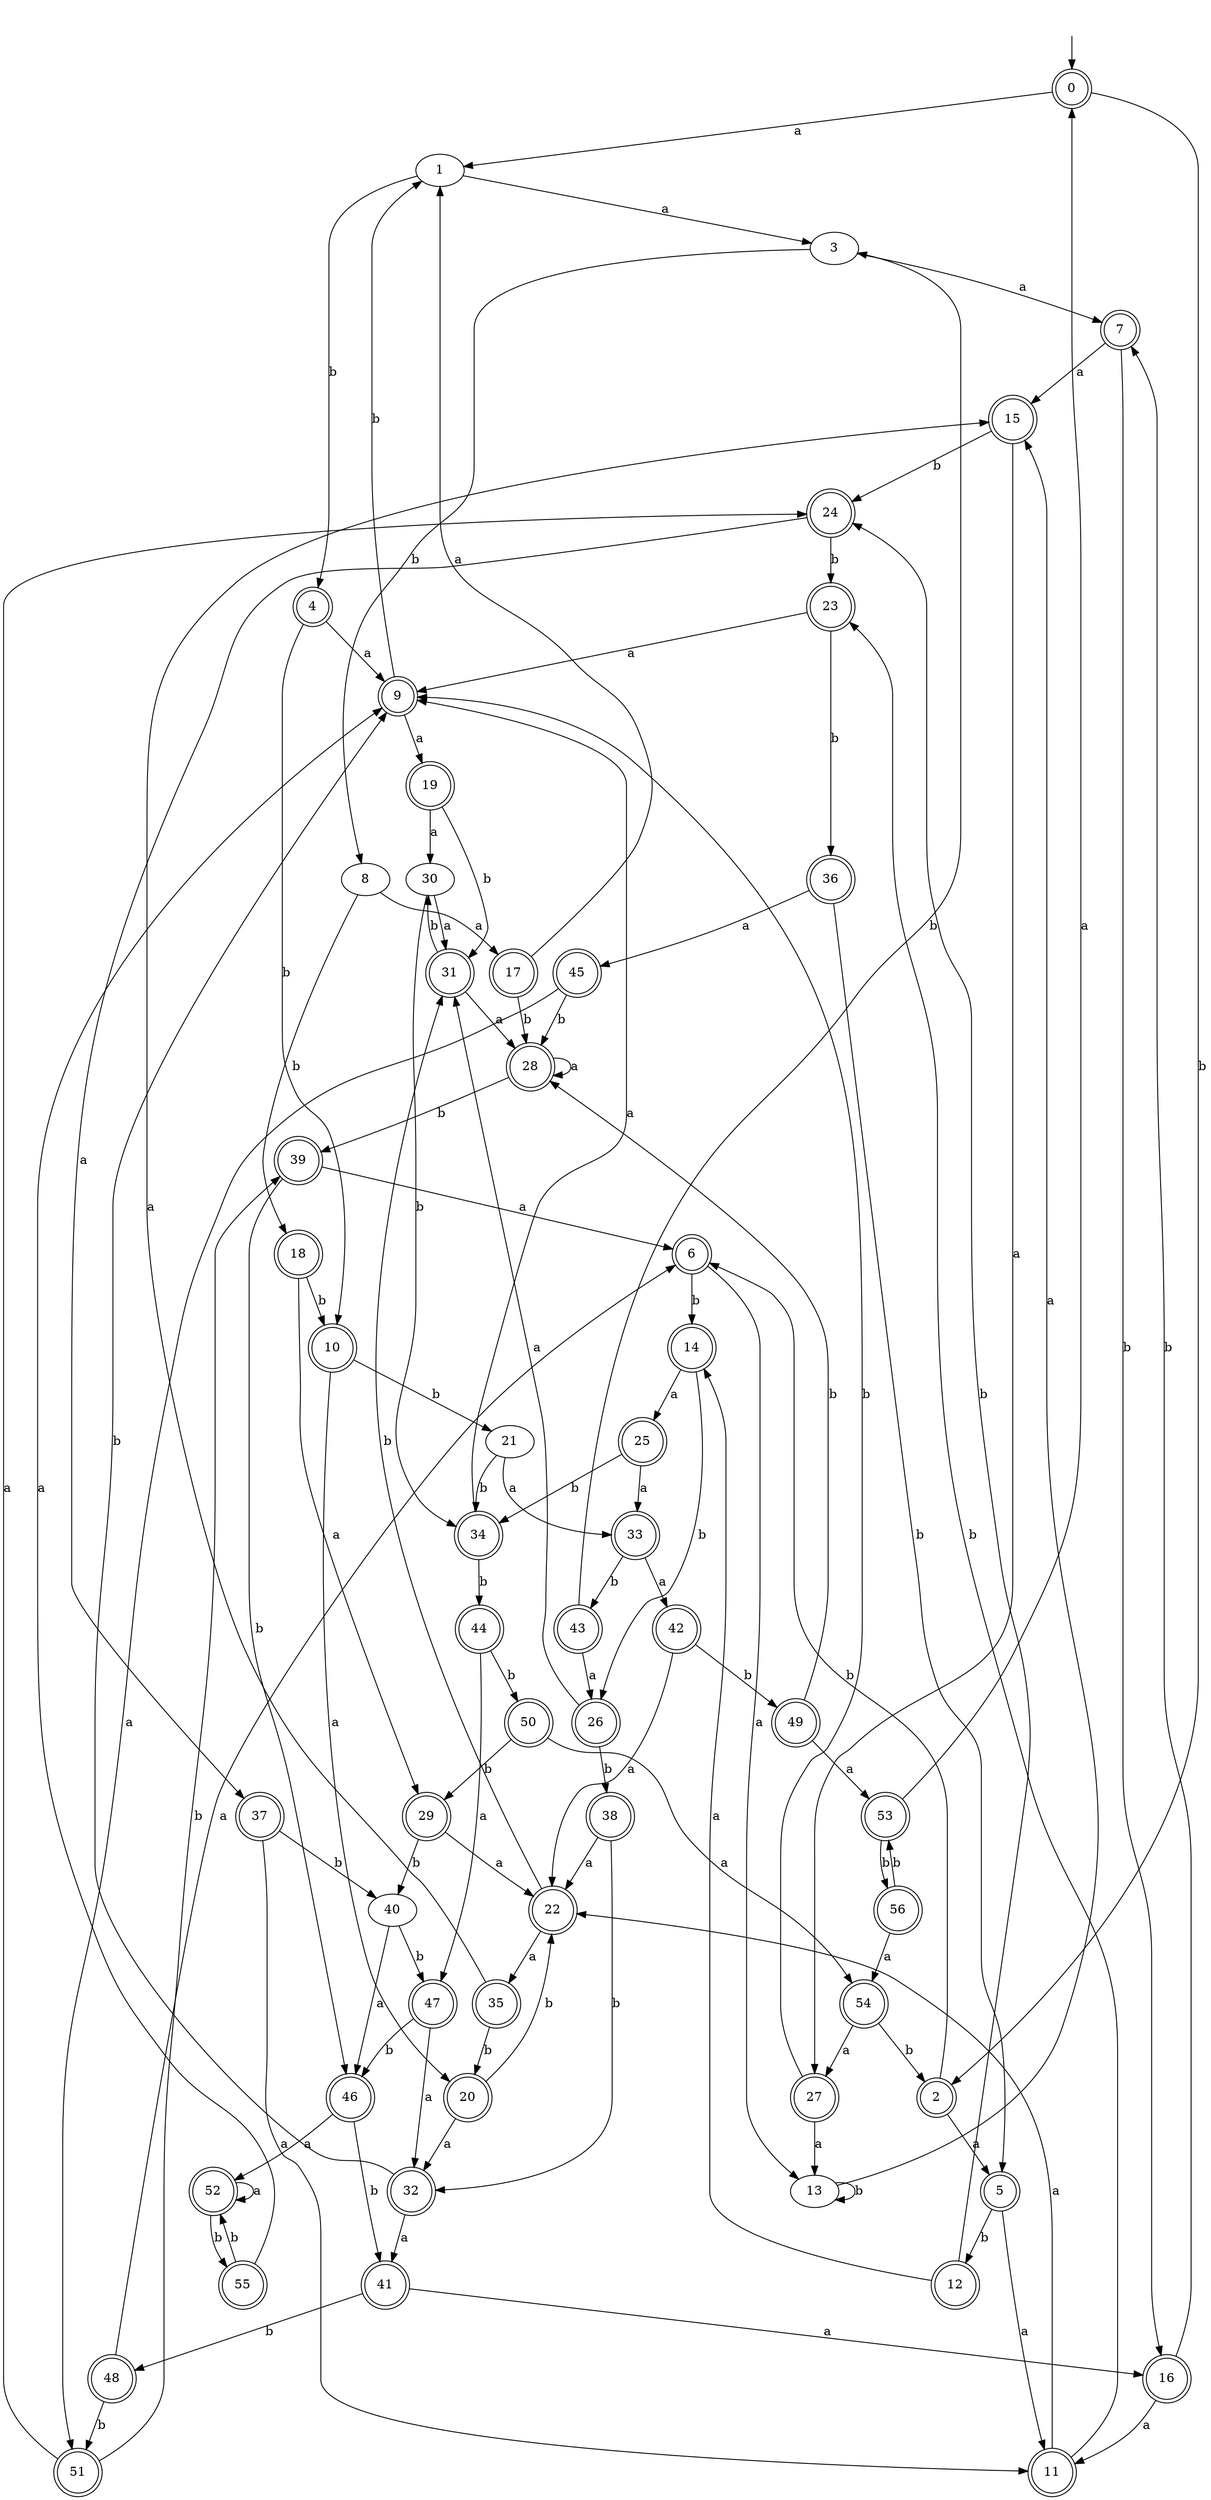 digraph RandomDFA {
  __start0 [label="", shape=none];
  __start0 -> 0 [label=""];
  0 [shape=circle] [shape=doublecircle]
  0 -> 1 [label="a"]
  0 -> 2 [label="b"]
  1
  1 -> 3 [label="a"]
  1 -> 4 [label="b"]
  2 [shape=doublecircle]
  2 -> 5 [label="a"]
  2 -> 6 [label="b"]
  3
  3 -> 7 [label="a"]
  3 -> 8 [label="b"]
  4 [shape=doublecircle]
  4 -> 9 [label="a"]
  4 -> 10 [label="b"]
  5 [shape=doublecircle]
  5 -> 11 [label="a"]
  5 -> 12 [label="b"]
  6 [shape=doublecircle]
  6 -> 13 [label="a"]
  6 -> 14 [label="b"]
  7 [shape=doublecircle]
  7 -> 15 [label="a"]
  7 -> 16 [label="b"]
  8
  8 -> 17 [label="a"]
  8 -> 18 [label="b"]
  9 [shape=doublecircle]
  9 -> 19 [label="a"]
  9 -> 1 [label="b"]
  10 [shape=doublecircle]
  10 -> 20 [label="a"]
  10 -> 21 [label="b"]
  11 [shape=doublecircle]
  11 -> 22 [label="a"]
  11 -> 23 [label="b"]
  12 [shape=doublecircle]
  12 -> 14 [label="a"]
  12 -> 24 [label="b"]
  13
  13 -> 15 [label="a"]
  13 -> 13 [label="b"]
  14 [shape=doublecircle]
  14 -> 25 [label="a"]
  14 -> 26 [label="b"]
  15 [shape=doublecircle]
  15 -> 27 [label="a"]
  15 -> 24 [label="b"]
  16 [shape=doublecircle]
  16 -> 11 [label="a"]
  16 -> 7 [label="b"]
  17 [shape=doublecircle]
  17 -> 1 [label="a"]
  17 -> 28 [label="b"]
  18 [shape=doublecircle]
  18 -> 29 [label="a"]
  18 -> 10 [label="b"]
  19 [shape=doublecircle]
  19 -> 30 [label="a"]
  19 -> 31 [label="b"]
  20 [shape=doublecircle]
  20 -> 32 [label="a"]
  20 -> 22 [label="b"]
  21
  21 -> 33 [label="a"]
  21 -> 34 [label="b"]
  22 [shape=doublecircle]
  22 -> 35 [label="a"]
  22 -> 31 [label="b"]
  23 [shape=doublecircle]
  23 -> 9 [label="a"]
  23 -> 36 [label="b"]
  24 [shape=doublecircle]
  24 -> 37 [label="a"]
  24 -> 23 [label="b"]
  25 [shape=doublecircle]
  25 -> 33 [label="a"]
  25 -> 34 [label="b"]
  26 [shape=doublecircle]
  26 -> 31 [label="a"]
  26 -> 38 [label="b"]
  27 [shape=doublecircle]
  27 -> 13 [label="a"]
  27 -> 9 [label="b"]
  28 [shape=doublecircle]
  28 -> 28 [label="a"]
  28 -> 39 [label="b"]
  29 [shape=doublecircle]
  29 -> 22 [label="a"]
  29 -> 40 [label="b"]
  30
  30 -> 31 [label="a"]
  30 -> 34 [label="b"]
  31 [shape=doublecircle]
  31 -> 28 [label="a"]
  31 -> 30 [label="b"]
  32 [shape=doublecircle]
  32 -> 41 [label="a"]
  32 -> 9 [label="b"]
  33 [shape=doublecircle]
  33 -> 42 [label="a"]
  33 -> 43 [label="b"]
  34 [shape=doublecircle]
  34 -> 9 [label="a"]
  34 -> 44 [label="b"]
  35 [shape=doublecircle]
  35 -> 15 [label="a"]
  35 -> 20 [label="b"]
  36 [shape=doublecircle]
  36 -> 45 [label="a"]
  36 -> 5 [label="b"]
  37 [shape=doublecircle]
  37 -> 11 [label="a"]
  37 -> 40 [label="b"]
  38 [shape=doublecircle]
  38 -> 22 [label="a"]
  38 -> 32 [label="b"]
  39 [shape=doublecircle]
  39 -> 6 [label="a"]
  39 -> 46 [label="b"]
  40
  40 -> 46 [label="a"]
  40 -> 47 [label="b"]
  41 [shape=doublecircle]
  41 -> 16 [label="a"]
  41 -> 48 [label="b"]
  42 [shape=doublecircle]
  42 -> 22 [label="a"]
  42 -> 49 [label="b"]
  43 [shape=doublecircle]
  43 -> 26 [label="a"]
  43 -> 3 [label="b"]
  44 [shape=doublecircle]
  44 -> 47 [label="a"]
  44 -> 50 [label="b"]
  45 [shape=doublecircle]
  45 -> 51 [label="a"]
  45 -> 28 [label="b"]
  46 [shape=doublecircle]
  46 -> 52 [label="a"]
  46 -> 41 [label="b"]
  47 [shape=doublecircle]
  47 -> 32 [label="a"]
  47 -> 46 [label="b"]
  48 [shape=doublecircle]
  48 -> 6 [label="a"]
  48 -> 51 [label="b"]
  49 [shape=doublecircle]
  49 -> 53 [label="a"]
  49 -> 28 [label="b"]
  50 [shape=doublecircle]
  50 -> 54 [label="a"]
  50 -> 29 [label="b"]
  51 [shape=doublecircle]
  51 -> 24 [label="a"]
  51 -> 39 [label="b"]
  52 [shape=doublecircle]
  52 -> 52 [label="a"]
  52 -> 55 [label="b"]
  53 [shape=doublecircle]
  53 -> 0 [label="a"]
  53 -> 56 [label="b"]
  54 [shape=doublecircle]
  54 -> 27 [label="a"]
  54 -> 2 [label="b"]
  55 [shape=doublecircle]
  55 -> 9 [label="a"]
  55 -> 52 [label="b"]
  56 [shape=doublecircle]
  56 -> 54 [label="a"]
  56 -> 53 [label="b"]
}

